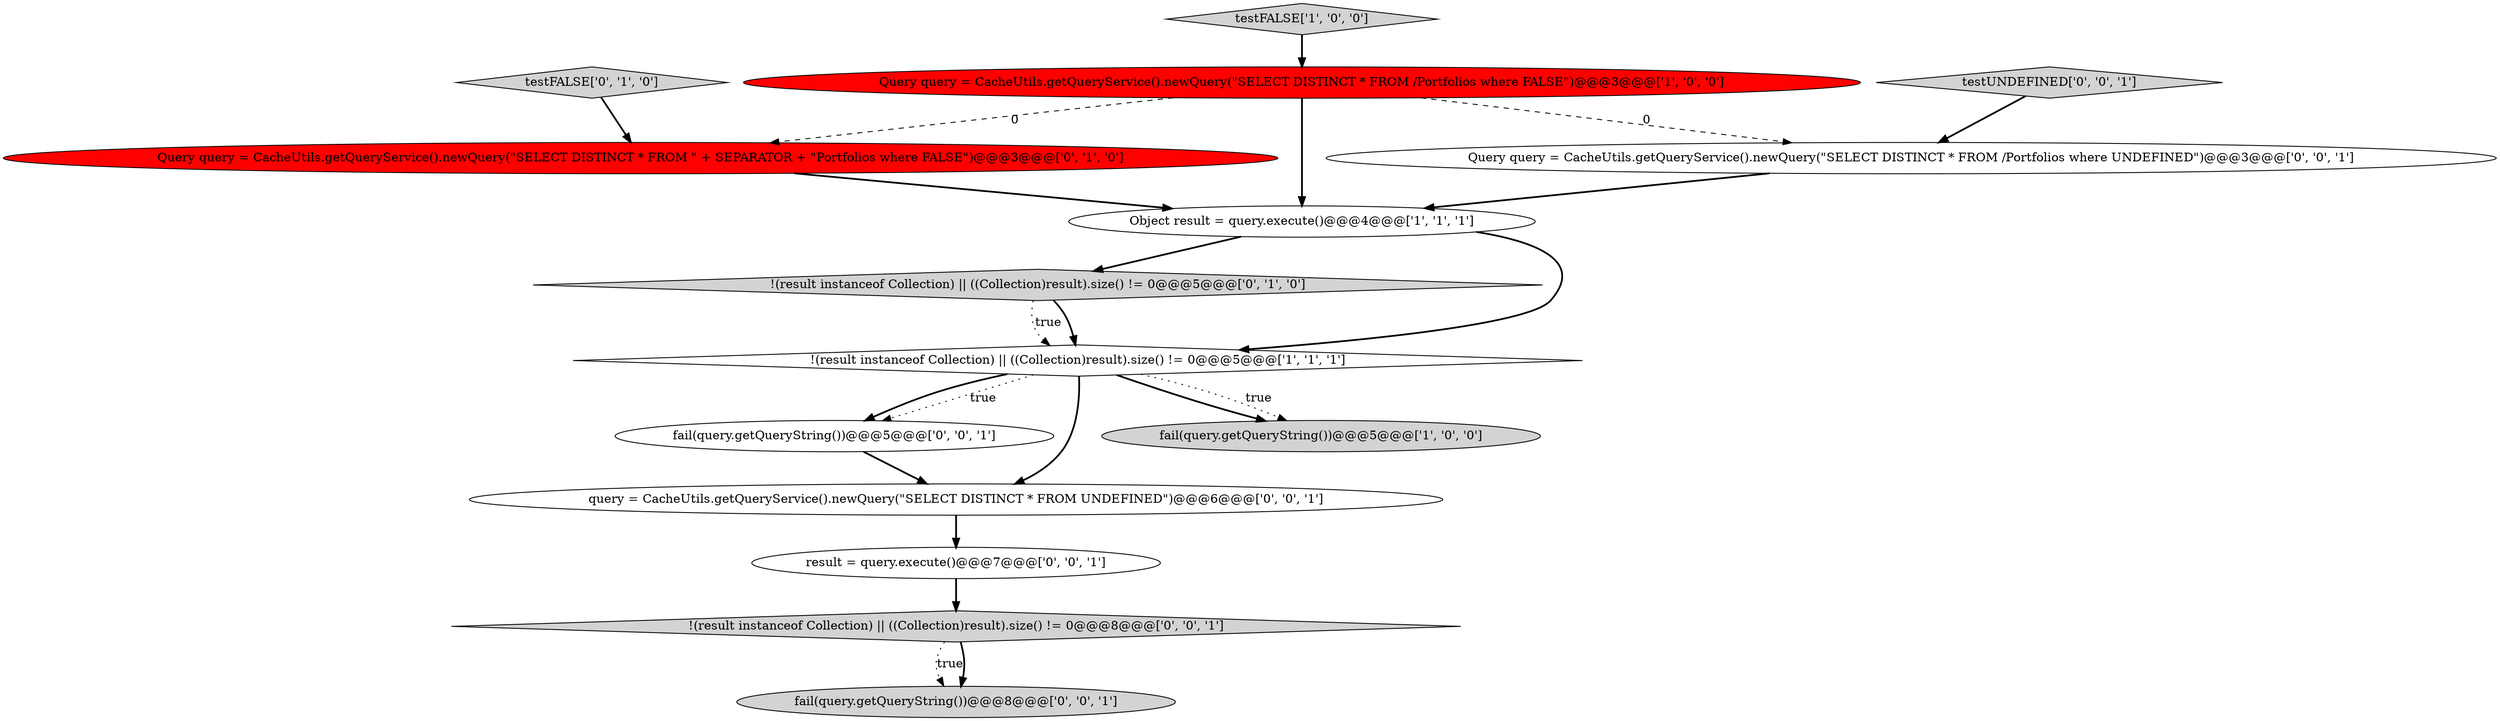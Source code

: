 digraph {
13 [style = filled, label = "fail(query.getQueryString())@@@8@@@['0', '0', '1']", fillcolor = lightgray, shape = ellipse image = "AAA0AAABBB3BBB"];
5 [style = filled, label = "testFALSE['0', '1', '0']", fillcolor = lightgray, shape = diamond image = "AAA0AAABBB2BBB"];
7 [style = filled, label = "!(result instanceof Collection) || ((Collection)result).size() != 0@@@5@@@['0', '1', '0']", fillcolor = lightgray, shape = diamond image = "AAA0AAABBB2BBB"];
11 [style = filled, label = "fail(query.getQueryString())@@@5@@@['0', '0', '1']", fillcolor = white, shape = ellipse image = "AAA0AAABBB3BBB"];
12 [style = filled, label = "query = CacheUtils.getQueryService().newQuery(\"SELECT DISTINCT * FROM UNDEFINED\")@@@6@@@['0', '0', '1']", fillcolor = white, shape = ellipse image = "AAA0AAABBB3BBB"];
6 [style = filled, label = "Query query = CacheUtils.getQueryService().newQuery(\"SELECT DISTINCT * FROM \" + SEPARATOR + \"Portfolios where FALSE\")@@@3@@@['0', '1', '0']", fillcolor = red, shape = ellipse image = "AAA1AAABBB2BBB"];
9 [style = filled, label = "result = query.execute()@@@7@@@['0', '0', '1']", fillcolor = white, shape = ellipse image = "AAA0AAABBB3BBB"];
4 [style = filled, label = "!(result instanceof Collection) || ((Collection)result).size() != 0@@@5@@@['1', '1', '1']", fillcolor = white, shape = diamond image = "AAA0AAABBB1BBB"];
3 [style = filled, label = "Object result = query.execute()@@@4@@@['1', '1', '1']", fillcolor = white, shape = ellipse image = "AAA0AAABBB1BBB"];
0 [style = filled, label = "testFALSE['1', '0', '0']", fillcolor = lightgray, shape = diamond image = "AAA0AAABBB1BBB"];
2 [style = filled, label = "Query query = CacheUtils.getQueryService().newQuery(\"SELECT DISTINCT * FROM /Portfolios where FALSE\")@@@3@@@['1', '0', '0']", fillcolor = red, shape = ellipse image = "AAA1AAABBB1BBB"];
10 [style = filled, label = "testUNDEFINED['0', '0', '1']", fillcolor = lightgray, shape = diamond image = "AAA0AAABBB3BBB"];
8 [style = filled, label = "Query query = CacheUtils.getQueryService().newQuery(\"SELECT DISTINCT * FROM /Portfolios where UNDEFINED\")@@@3@@@['0', '0', '1']", fillcolor = white, shape = ellipse image = "AAA0AAABBB3BBB"];
1 [style = filled, label = "fail(query.getQueryString())@@@5@@@['1', '0', '0']", fillcolor = lightgray, shape = ellipse image = "AAA0AAABBB1BBB"];
14 [style = filled, label = "!(result instanceof Collection) || ((Collection)result).size() != 0@@@8@@@['0', '0', '1']", fillcolor = lightgray, shape = diamond image = "AAA0AAABBB3BBB"];
6->3 [style = bold, label=""];
4->1 [style = dotted, label="true"];
2->3 [style = bold, label=""];
0->2 [style = bold, label=""];
8->3 [style = bold, label=""];
4->11 [style = dotted, label="true"];
11->12 [style = bold, label=""];
7->4 [style = bold, label=""];
12->9 [style = bold, label=""];
2->8 [style = dashed, label="0"];
3->4 [style = bold, label=""];
14->13 [style = dotted, label="true"];
5->6 [style = bold, label=""];
10->8 [style = bold, label=""];
3->7 [style = bold, label=""];
7->4 [style = dotted, label="true"];
9->14 [style = bold, label=""];
2->6 [style = dashed, label="0"];
4->12 [style = bold, label=""];
4->1 [style = bold, label=""];
14->13 [style = bold, label=""];
4->11 [style = bold, label=""];
}
